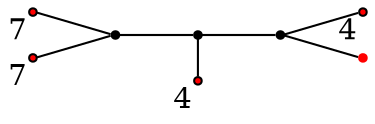 graph diagram {
node [shape=point,color=black];
rankdir = LR;
subgraph subdiagram {
2 -- 1 -- 3;
}
{7,8} -- 2;
{rank=same;1 -- 4};
3 -- {6,5}
4 [fillcolor=red,xlabel=4];
5 [color=red];
6 [fillcolor=red,xlabel=4];
7 [fillcolor=red,xlabel=7];
8 [fillcolor=red,xlabel=7];
}
